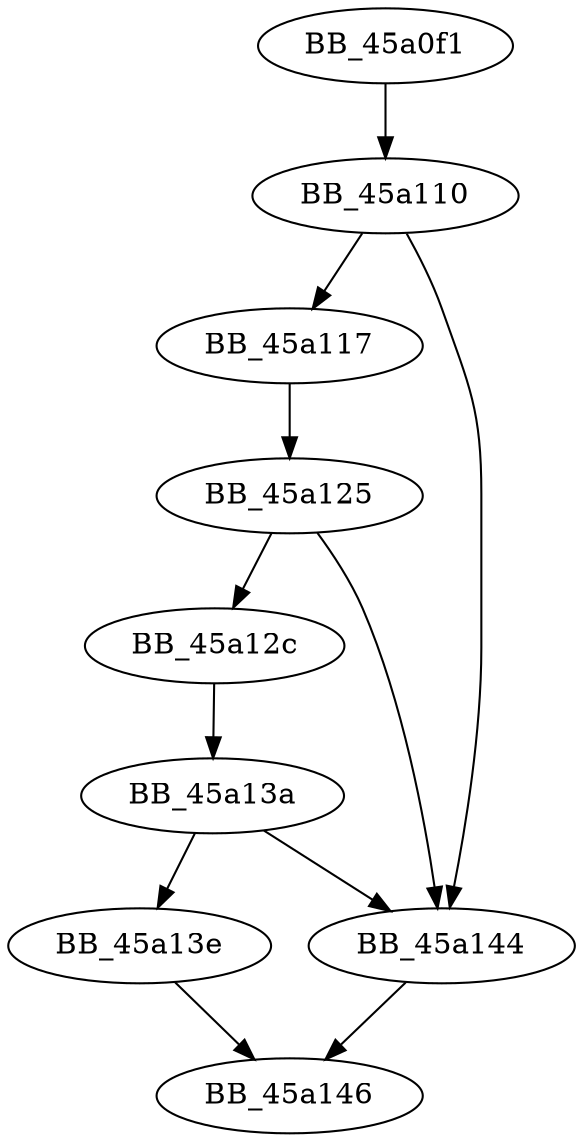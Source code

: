 DiGraph sub_45A0F1{
BB_45a0f1->BB_45a110
BB_45a110->BB_45a117
BB_45a110->BB_45a144
BB_45a117->BB_45a125
BB_45a125->BB_45a12c
BB_45a125->BB_45a144
BB_45a12c->BB_45a13a
BB_45a13a->BB_45a13e
BB_45a13a->BB_45a144
BB_45a13e->BB_45a146
BB_45a144->BB_45a146
}
